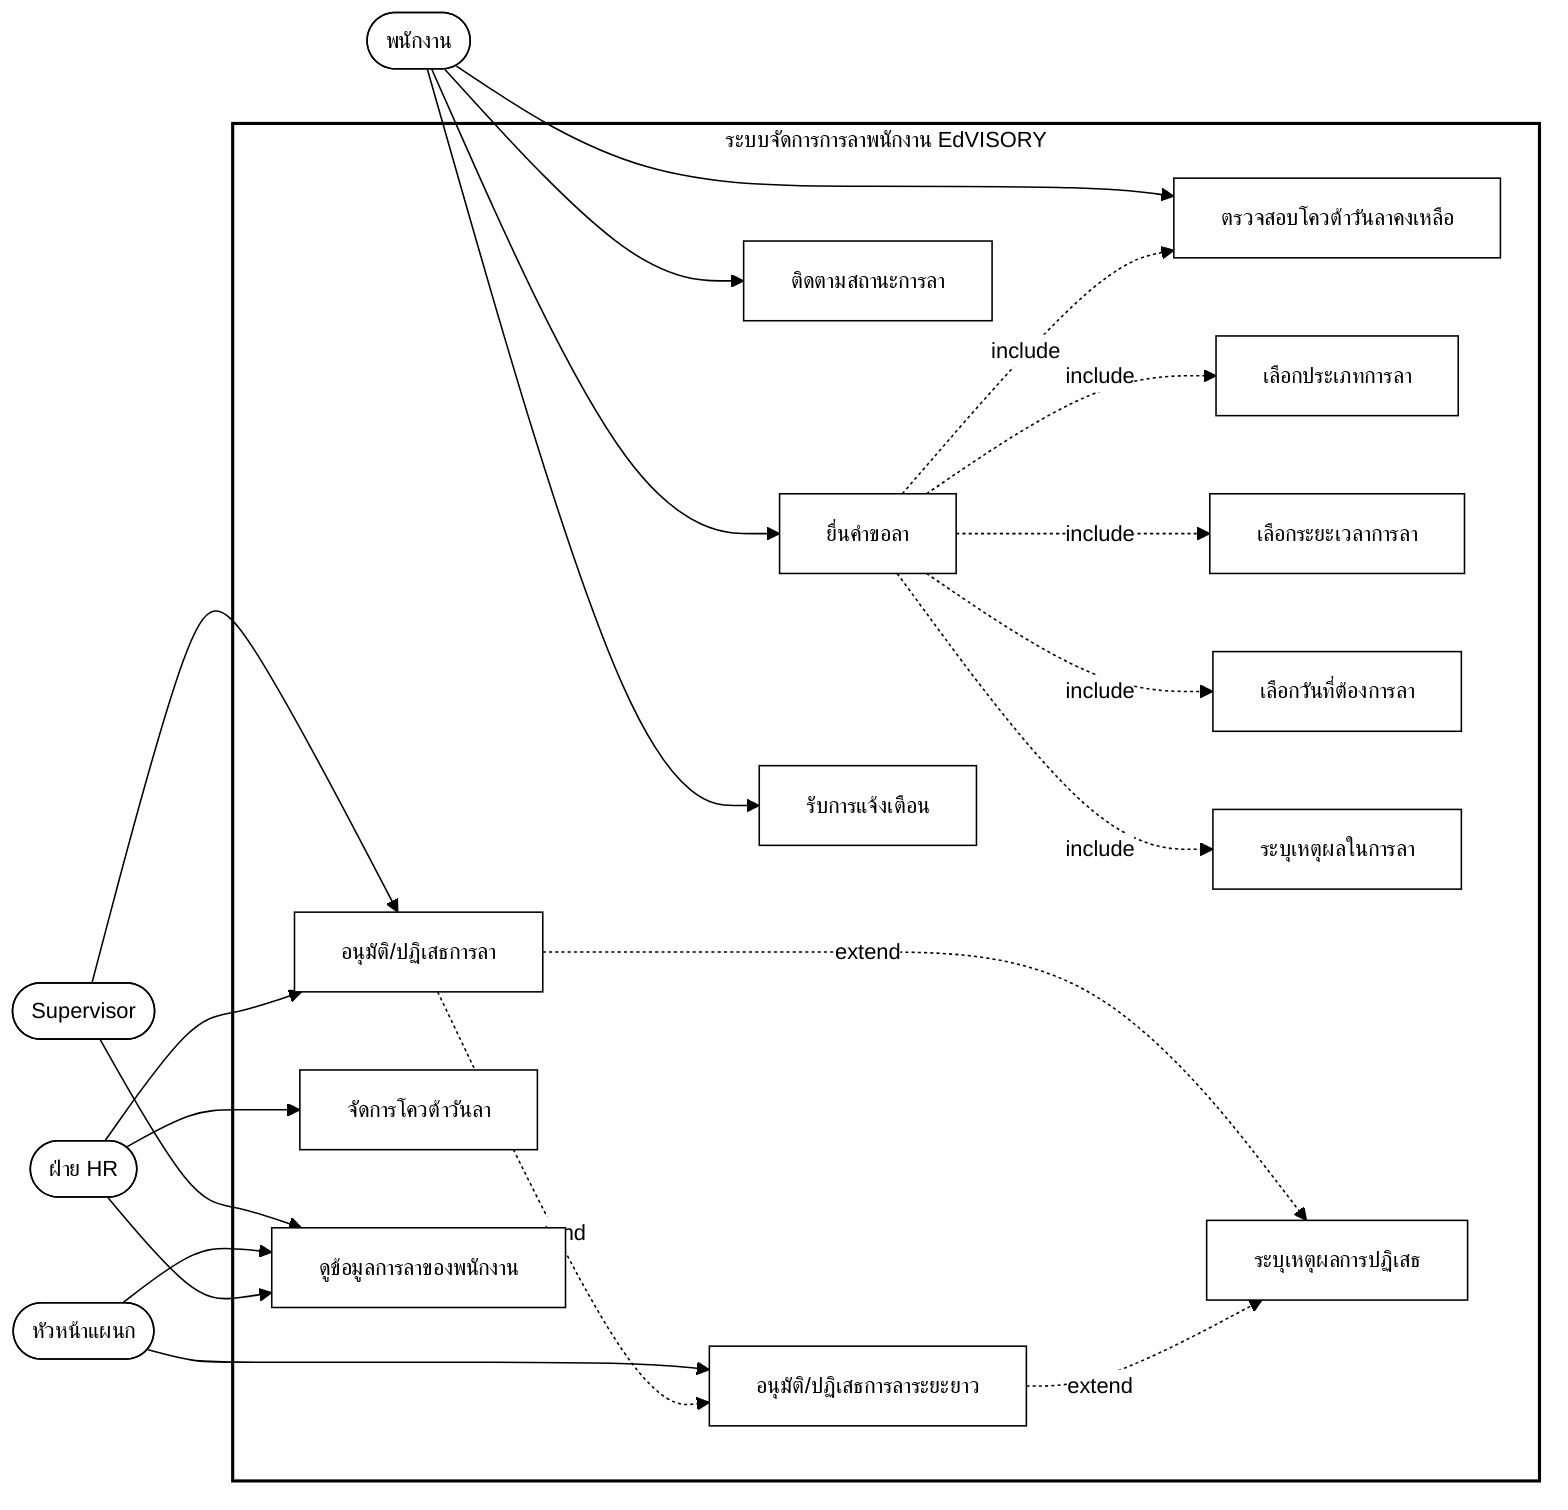 %%{init: {
  'theme': 'base',
  'themeVariables': {
    'primaryColor': '#ffffff',
    'primaryTextColor': '#000000',
    'primaryBorderColor': '#000000',
    'lineColor': '#000000',
    'secondaryColor': '#ffffff',
    'tertiaryColor': '#ffffff',
    'fontSize': '14px'
  },
  'layout': 'fixed'
}}%%

flowchart LR
 classDef white fill:#ffffff,stroke:#000000
 classDef whiteWithBold stroke:#000000,stroke-width:2px
 
 subgraph System["ระบบจัดการการลาพนักงาน EdVISORY"]
    direction TB
        UC1["ตรวจสอบโควต้าวันลาคงเหลือ"]
        UC2["ยื่นคำขอลา"]
        UC3["เลือกประเภทการลา"]
        UC4["เลือกระยะเวลาการลา"]
        UC13["เลือกวันที่ต้องการลา"]
        UC5["ระบุเหตุผลในการลา"]
        UC6["ติดตามสถานะการลา"]
        UC7["อนุมัติ/ปฏิเสธการลา"]
        UC8["ระบุเหตุผลการปฏิเสธ"]
        UC9["อนุมัติ/ปฏิเสธการลาระยะยาว"]
        UC10["จัดการโควต้าวันลา"]
        UC11["ดูข้อมูลการลาของพนักงาน"]
        UC12["รับการแจ้งเตือน"]
  end
    Employee(["พนักงาน"]) --> UC1 & UC2 & UC6 & UC12
    Supervisor(["Supervisor"]) --> UC7 & UC11
    DeptHead(["หัวหน้าแผนก"]) --> UC9 & UC11
    HR(["ฝ่าย HR"]) --> UC7 & UC10 & UC11
    UC2 -. include .-> UC3 & UC4 & UC1 & UC5 & UC13
    UC7 -. extend .-> UC9
    UC7 -. extend .-> UC8
    UC9 -. extend .-> UC8
    
    class System whiteWithBold
    class Employee,Supervisor,DeptHead,HR,UC1,UC2,UC3,UC4,UC5,UC6,UC7,UC8,UC9,UC10,UC11,UC12,UC13 white